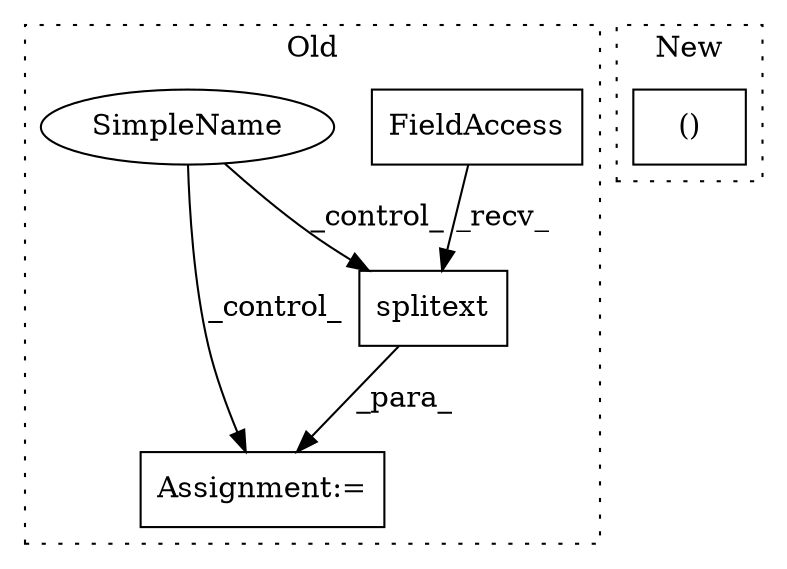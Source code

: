 digraph G {
subgraph cluster0 {
1 [label="splitext" a="32" s="3719,3737" l="9,1" shape="box"];
3 [label="FieldAccess" a="22" s="3711" l="7" shape="box"];
4 [label="Assignment:=" a="7" s="3765" l="1" shape="box"];
5 [label="SimpleName" a="42" s="" l="" shape="ellipse"];
label = "Old";
style="dotted";
}
subgraph cluster1 {
2 [label="()" a="106" s="4493" l="23" shape="box"];
label = "New";
style="dotted";
}
1 -> 4 [label="_para_"];
3 -> 1 [label="_recv_"];
5 -> 4 [label="_control_"];
5 -> 1 [label="_control_"];
}